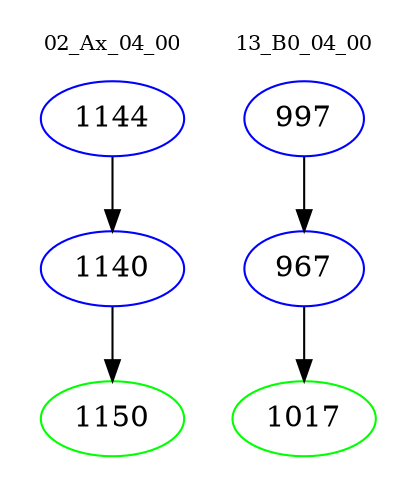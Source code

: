 digraph{
subgraph cluster_0 {
color = white
label = "02_Ax_04_00";
fontsize=10;
T0_1144 [label="1144", color="blue"]
T0_1144 -> T0_1140 [color="black"]
T0_1140 [label="1140", color="blue"]
T0_1140 -> T0_1150 [color="black"]
T0_1150 [label="1150", color="green"]
}
subgraph cluster_1 {
color = white
label = "13_B0_04_00";
fontsize=10;
T1_997 [label="997", color="blue"]
T1_997 -> T1_967 [color="black"]
T1_967 [label="967", color="blue"]
T1_967 -> T1_1017 [color="black"]
T1_1017 [label="1017", color="green"]
}
}
